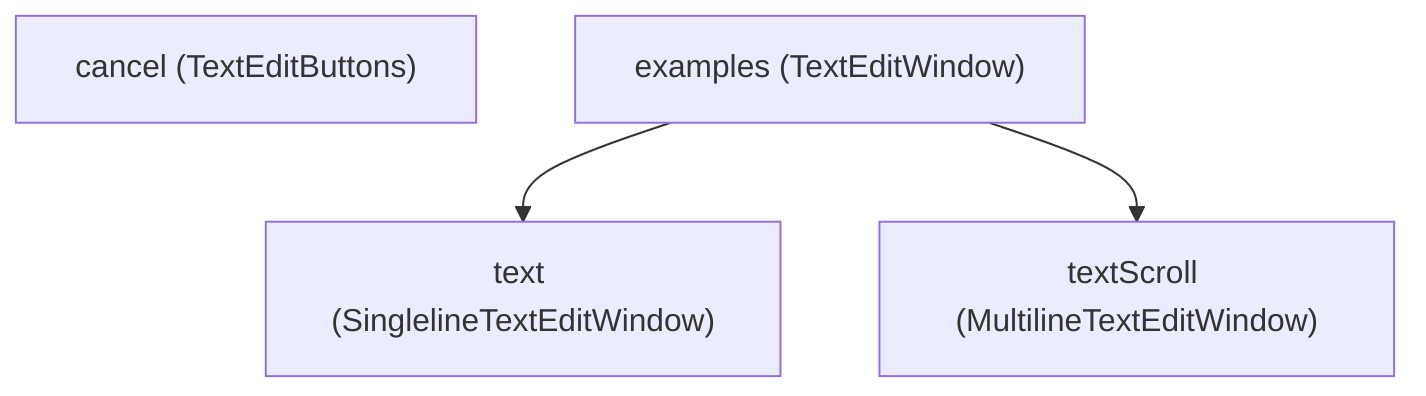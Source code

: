 graph TD
    W0["cancel (TextEditButtons)"]
    W1["examples (TextEditWindow)"]
    W2["text (SinglelineTextEditWindow)"]
    W1 --> W2
    W3["textScroll (MultilineTextEditWindow)"]
    W1 --> W3